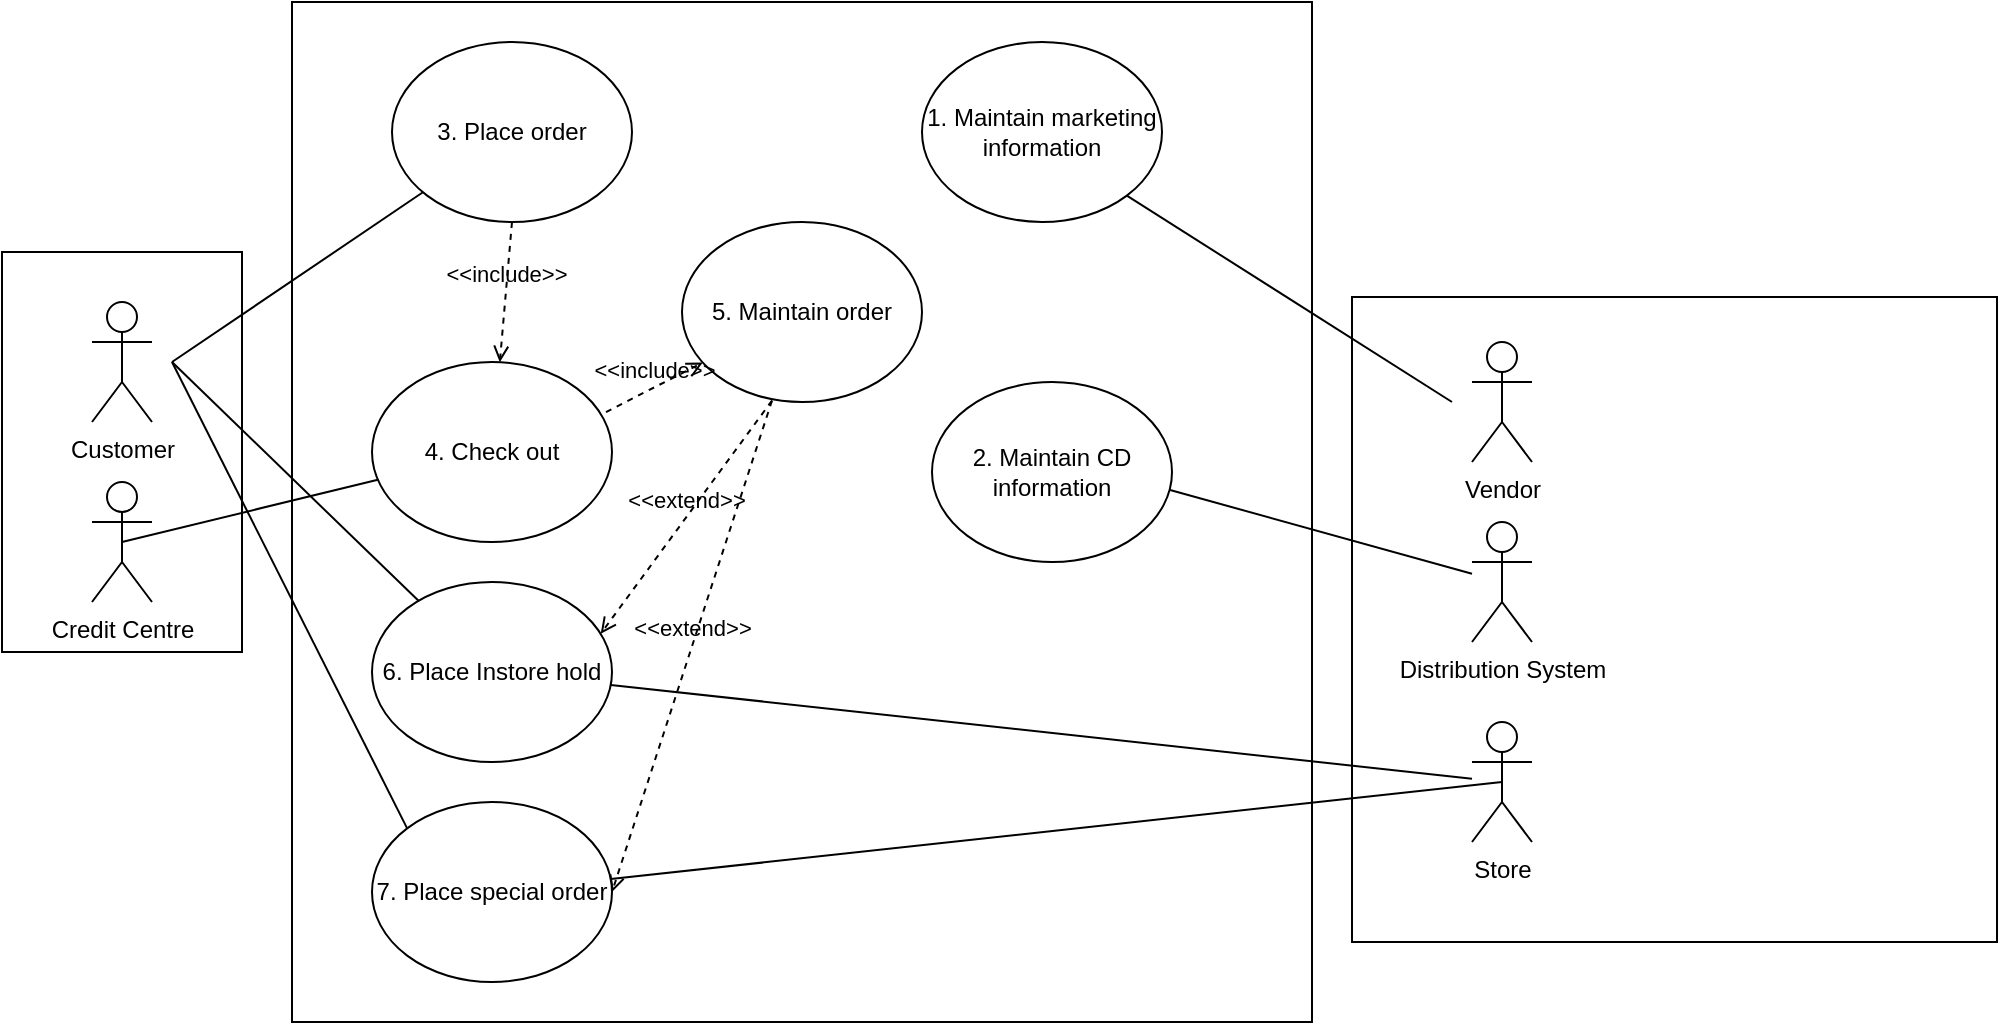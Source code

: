 <mxfile version="22.0.0" type="device">
  <diagram name="Page-1" id="vxmX9IcuANHZhc19dpk6">
    <mxGraphModel dx="1706" dy="731" grid="1" gridSize="10" guides="1" tooltips="1" connect="1" arrows="1" fold="1" page="1" pageScale="1" pageWidth="850" pageHeight="1100" math="0" shadow="0">
      <root>
        <mxCell id="0" />
        <mxCell id="1" parent="0" />
        <mxCell id="3LgieZ-zdbI1btkf2KY8-5" value="" style="whiteSpace=wrap;html=1;aspect=fixed;" parent="1" vertex="1">
          <mxGeometry x="1130" y="227.5" width="322.5" height="322.5" as="geometry" />
        </mxCell>
        <mxCell id="rRkezNHVzFaMaohMb3sr-31" value="" style="rounded=0;whiteSpace=wrap;html=1;" parent="1" vertex="1">
          <mxGeometry x="455" y="205" width="120" height="200" as="geometry" />
        </mxCell>
        <mxCell id="rRkezNHVzFaMaohMb3sr-1" value="Customer" style="shape=umlActor;verticalLabelPosition=bottom;verticalAlign=top;html=1;outlineConnect=0;" parent="1" vertex="1">
          <mxGeometry x="500" y="230" width="30" height="60" as="geometry" />
        </mxCell>
        <mxCell id="rRkezNHVzFaMaohMb3sr-2" value="" style="whiteSpace=wrap;html=1;aspect=fixed;" parent="1" vertex="1">
          <mxGeometry x="600" y="80" width="510" height="510" as="geometry" />
        </mxCell>
        <mxCell id="rRkezNHVzFaMaohMb3sr-3" value="Vendor" style="shape=umlActor;verticalLabelPosition=bottom;verticalAlign=top;html=1;outlineConnect=0;" parent="1" vertex="1">
          <mxGeometry x="1190" y="250" width="30" height="60" as="geometry" />
        </mxCell>
        <mxCell id="rRkezNHVzFaMaohMb3sr-4" value="3. Place order" style="ellipse;whiteSpace=wrap;html=1;" parent="1" vertex="1">
          <mxGeometry x="650" y="100" width="120" height="90" as="geometry" />
        </mxCell>
        <mxCell id="rRkezNHVzFaMaohMb3sr-5" value="4. Check out" style="ellipse;whiteSpace=wrap;html=1;" parent="1" vertex="1">
          <mxGeometry x="640" y="260" width="120" height="90" as="geometry" />
        </mxCell>
        <mxCell id="rRkezNHVzFaMaohMb3sr-6" value="5. Maintain order" style="ellipse;whiteSpace=wrap;html=1;" parent="1" vertex="1">
          <mxGeometry x="795" y="190" width="120" height="90" as="geometry" />
        </mxCell>
        <mxCell id="rRkezNHVzFaMaohMb3sr-7" value="6. Place Instore hold" style="ellipse;whiteSpace=wrap;html=1;" parent="1" vertex="1">
          <mxGeometry x="640" y="370" width="120" height="90" as="geometry" />
        </mxCell>
        <mxCell id="rRkezNHVzFaMaohMb3sr-10" value="1. Maintain marketing information" style="ellipse;whiteSpace=wrap;html=1;" parent="1" vertex="1">
          <mxGeometry x="915" y="100" width="120" height="90" as="geometry" />
        </mxCell>
        <mxCell id="rRkezNHVzFaMaohMb3sr-11" value="2. Maintain CD information" style="ellipse;whiteSpace=wrap;html=1;" parent="1" vertex="1">
          <mxGeometry x="920" y="270" width="120" height="90" as="geometry" />
        </mxCell>
        <mxCell id="rRkezNHVzFaMaohMb3sr-13" value="7. Place special order" style="ellipse;whiteSpace=wrap;html=1;" parent="1" vertex="1">
          <mxGeometry x="640" y="480" width="120" height="90" as="geometry" />
        </mxCell>
        <mxCell id="rRkezNHVzFaMaohMb3sr-14" value="" style="endArrow=none;html=1;rounded=0;" parent="1" target="rRkezNHVzFaMaohMb3sr-4" edge="1">
          <mxGeometry width="50" height="50" relative="1" as="geometry">
            <mxPoint x="540" y="260" as="sourcePoint" />
            <mxPoint x="590" y="210" as="targetPoint" />
          </mxGeometry>
        </mxCell>
        <mxCell id="rRkezNHVzFaMaohMb3sr-17" value="&amp;lt;&amp;lt;include&amp;gt;&amp;gt;" style="html=1;verticalAlign=bottom;labelBackgroundColor=none;endArrow=open;endFill=0;dashed=1;rounded=0;exitX=0.975;exitY=0.278;exitDx=0;exitDy=0;exitPerimeter=0;" parent="1" source="rRkezNHVzFaMaohMb3sr-5" target="rRkezNHVzFaMaohMb3sr-6" edge="1">
          <mxGeometry width="160" relative="1" as="geometry">
            <mxPoint x="710" y="310" as="sourcePoint" />
            <mxPoint x="870" y="310" as="targetPoint" />
          </mxGeometry>
        </mxCell>
        <mxCell id="rRkezNHVzFaMaohMb3sr-18" value="&amp;lt;&amp;lt;include&amp;gt;&amp;gt;" style="html=1;verticalAlign=bottom;labelBackgroundColor=none;endArrow=open;endFill=0;dashed=1;rounded=0;exitX=0.5;exitY=1;exitDx=0;exitDy=0;" parent="1" source="rRkezNHVzFaMaohMb3sr-4" target="rRkezNHVzFaMaohMb3sr-5" edge="1">
          <mxGeometry width="160" relative="1" as="geometry">
            <mxPoint x="690" y="180" as="sourcePoint" />
            <mxPoint x="850" y="150" as="targetPoint" />
          </mxGeometry>
        </mxCell>
        <mxCell id="rRkezNHVzFaMaohMb3sr-20" value="" style="endArrow=none;html=1;rounded=0;" parent="1" source="rRkezNHVzFaMaohMb3sr-7" edge="1">
          <mxGeometry width="50" height="50" relative="1" as="geometry">
            <mxPoint x="490" y="310" as="sourcePoint" />
            <mxPoint x="540" y="260" as="targetPoint" />
          </mxGeometry>
        </mxCell>
        <mxCell id="rRkezNHVzFaMaohMb3sr-21" value="" style="endArrow=none;html=1;rounded=0;entryX=0;entryY=0;entryDx=0;entryDy=0;" parent="1" target="rRkezNHVzFaMaohMb3sr-13" edge="1">
          <mxGeometry width="50" height="50" relative="1" as="geometry">
            <mxPoint x="540" y="260" as="sourcePoint" />
            <mxPoint x="560" y="320" as="targetPoint" />
          </mxGeometry>
        </mxCell>
        <mxCell id="rRkezNHVzFaMaohMb3sr-22" value="&amp;lt;&amp;lt;extend&amp;gt;&amp;gt;" style="html=1;verticalAlign=bottom;labelBackgroundColor=none;endArrow=open;endFill=0;dashed=1;rounded=0;entryX=0.953;entryY=0.287;entryDx=0;entryDy=0;entryPerimeter=0;" parent="1" target="rRkezNHVzFaMaohMb3sr-7" edge="1">
          <mxGeometry width="160" relative="1" as="geometry">
            <mxPoint x="840" y="279.29" as="sourcePoint" />
            <mxPoint x="1000" y="279.29" as="targetPoint" />
          </mxGeometry>
        </mxCell>
        <mxCell id="rRkezNHVzFaMaohMb3sr-23" value="&amp;lt;&amp;lt;extend&amp;gt;&amp;gt;" style="html=1;verticalAlign=bottom;labelBackgroundColor=none;endArrow=open;endFill=0;dashed=1;rounded=0;entryX=1;entryY=0.5;entryDx=0;entryDy=0;" parent="1" target="rRkezNHVzFaMaohMb3sr-13" edge="1">
          <mxGeometry width="160" relative="1" as="geometry">
            <mxPoint x="840" y="279.29" as="sourcePoint" />
            <mxPoint x="1000" y="279.29" as="targetPoint" />
          </mxGeometry>
        </mxCell>
        <mxCell id="rRkezNHVzFaMaohMb3sr-24" value="" style="endArrow=none;html=1;rounded=0;exitX=1;exitY=1;exitDx=0;exitDy=0;" parent="1" source="rRkezNHVzFaMaohMb3sr-10" edge="1">
          <mxGeometry width="50" height="50" relative="1" as="geometry">
            <mxPoint x="1034.995" y="130.0" as="sourcePoint" />
            <mxPoint x="1180" y="280" as="targetPoint" />
          </mxGeometry>
        </mxCell>
        <mxCell id="3LgieZ-zdbI1btkf2KY8-6" value="Credit Centre&lt;br&gt;" style="shape=umlActor;verticalLabelPosition=bottom;verticalAlign=top;html=1;outlineConnect=0;" parent="1" vertex="1">
          <mxGeometry x="500" y="320" width="30" height="60" as="geometry" />
        </mxCell>
        <mxCell id="3LgieZ-zdbI1btkf2KY8-7" value="" style="endArrow=none;html=1;rounded=0;exitX=0.5;exitY=0.5;exitDx=0;exitDy=0;exitPerimeter=0;" parent="1" source="3LgieZ-zdbI1btkf2KY8-6" target="rRkezNHVzFaMaohMb3sr-5" edge="1">
          <mxGeometry width="50" height="50" relative="1" as="geometry">
            <mxPoint x="720" y="360" as="sourcePoint" />
            <mxPoint x="770" y="310" as="targetPoint" />
          </mxGeometry>
        </mxCell>
        <mxCell id="3LgieZ-zdbI1btkf2KY8-12" value="Distribution System&lt;br&gt;" style="shape=umlActor;verticalLabelPosition=bottom;verticalAlign=top;html=1;outlineConnect=0;" parent="1" vertex="1">
          <mxGeometry x="1190" y="340" width="30" height="60" as="geometry" />
        </mxCell>
        <mxCell id="3LgieZ-zdbI1btkf2KY8-13" value="" style="endArrow=none;html=1;rounded=0;exitX=0.992;exitY=0.6;exitDx=0;exitDy=0;exitPerimeter=0;" parent="1" source="rRkezNHVzFaMaohMb3sr-11" target="3LgieZ-zdbI1btkf2KY8-12" edge="1">
          <mxGeometry width="50" height="50" relative="1" as="geometry">
            <mxPoint x="950" y="300" as="sourcePoint" />
            <mxPoint x="1000" y="250" as="targetPoint" />
          </mxGeometry>
        </mxCell>
        <mxCell id="uOkJw6jUE-0LWl00IRDX-1" value="Store" style="shape=umlActor;verticalLabelPosition=bottom;verticalAlign=top;html=1;outlineConnect=0;" vertex="1" parent="1">
          <mxGeometry x="1190" y="440" width="30" height="60" as="geometry" />
        </mxCell>
        <mxCell id="uOkJw6jUE-0LWl00IRDX-2" value="" style="endArrow=none;html=1;rounded=0;" edge="1" parent="1" source="uOkJw6jUE-0LWl00IRDX-1" target="rRkezNHVzFaMaohMb3sr-7">
          <mxGeometry width="50" height="50" relative="1" as="geometry">
            <mxPoint x="680" y="440" as="sourcePoint" />
            <mxPoint x="730" y="390" as="targetPoint" />
          </mxGeometry>
        </mxCell>
        <mxCell id="uOkJw6jUE-0LWl00IRDX-3" value="" style="endArrow=none;html=1;rounded=0;entryX=0.5;entryY=0.5;entryDx=0;entryDy=0;entryPerimeter=0;" edge="1" parent="1" source="rRkezNHVzFaMaohMb3sr-13" target="uOkJw6jUE-0LWl00IRDX-1">
          <mxGeometry width="50" height="50" relative="1" as="geometry">
            <mxPoint x="680" y="440" as="sourcePoint" />
            <mxPoint x="730" y="390" as="targetPoint" />
          </mxGeometry>
        </mxCell>
      </root>
    </mxGraphModel>
  </diagram>
</mxfile>
